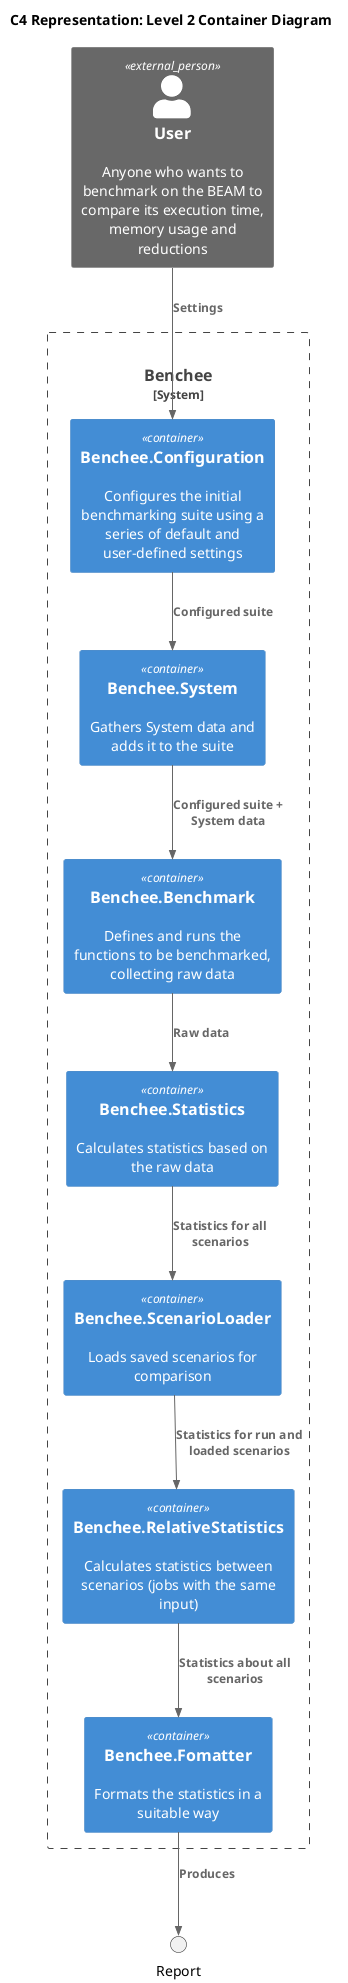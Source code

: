 @startuml container
!include <C4/C4_Container>
!include <C4/C4_Component>

title C4 Representation: Level 2 Container Diagram

Person_Ext(User, "User", "Anyone who wants to benchmark on the BEAM to compare its execution time, memory usage and reductions")

System_Boundary(Benchee, "Benchee", "A microbenchmarking tool for Elixir") {
    Container(Config, "Benchee.Configuration", "", "Configures the initial benchmarking suite using a series of default and user-defined settings")
    Container(System, "Benchee.System", "", "Gathers System data and adds it to the suite")
    Container(Benchmark, "Benchee.Benchmark", "", "Defines and runs the functions to be benchmarked, collecting raw data")
    Container(Statistics, "Benchee.Statistics", "", "Calculates statistics based on the raw data")
    Container(RelativeStatistics, "Benchee.RelativeStatistics", "", "Calculates statistics between scenarios (jobs with the same input)")
    Container(ScenarioLoader, "Benchee.ScenarioLoader", "", "Loads saved scenarios for comparison")
    Container(Output, "Benchee.Fomatter", "", "Formats the statistics in a suitable way")
}

Rel(User, Config, "Settings")

Rel(Config, System, "Configured suite")
Rel(System, Benchmark, "Configured suite + System data")
Rel(Benchmark, Statistics, "Raw data")
Rel(Statistics, ScenarioLoader, "Statistics for all scenarios")
Rel(ScenarioLoader, RelativeStatistics, "Statistics for run and loaded scenarios")
Rel(RelativeStatistics, Output, "Statistics about all scenarios")

Rel(Output, Report, "Produces")
@enduml

